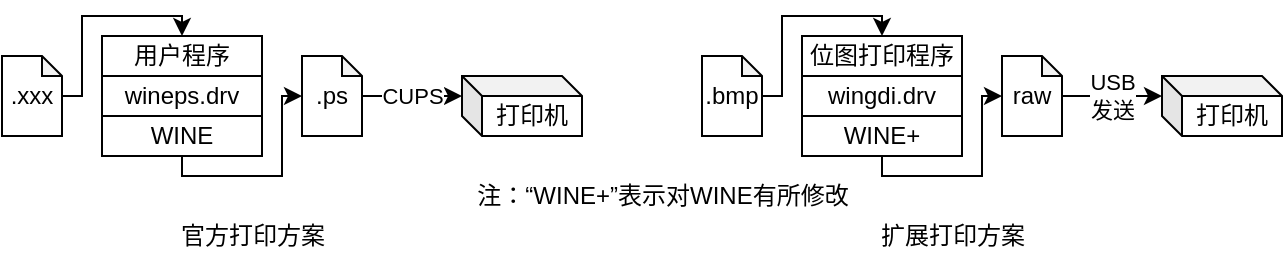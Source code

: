 <mxfile compressed="false" version="13.3.9" type="device">
  <diagram id="KC3V0pbK0u7srIkBsnDu" name="Page-1">
    <mxGraphModel dx="853" dy="518" grid="1" gridSize="10" guides="0" tooltips="1" connect="1" arrows="1" fold="1" page="1" pageScale="1" pageWidth="850" pageHeight="1100" math="0" shadow="0">
      <root>
        <mxCell id="0" />
        <mxCell id="1" parent="0" />
        <mxCell id="0oa0NgyIpc5mB97ulTpb-15" style="edgeStyle=orthogonalEdgeStyle;rounded=0;orthogonalLoop=1;jettySize=auto;html=1;" parent="1" source="0oa0NgyIpc5mB97ulTpb-2" target="0oa0NgyIpc5mB97ulTpb-8" edge="1">
          <mxGeometry relative="1" as="geometry">
            <Array as="points">
              <mxPoint x="480" y="120" />
              <mxPoint x="480" y="80" />
              <mxPoint x="530" y="80" />
            </Array>
          </mxGeometry>
        </mxCell>
        <mxCell id="0oa0NgyIpc5mB97ulTpb-2" value=".bmp" style="shape=note;whiteSpace=wrap;html=1;backgroundOutline=1;darkOpacity=0.05;size=10;" parent="1" vertex="1">
          <mxGeometry x="440" y="100" width="30" height="40" as="geometry" />
        </mxCell>
        <mxCell id="0oa0NgyIpc5mB97ulTpb-16" value="" style="edgeStyle=orthogonalEdgeStyle;rounded=0;orthogonalLoop=1;jettySize=auto;html=1;" parent="1" source="0oa0NgyIpc5mB97ulTpb-4" target="fFh3nOGs_2QmeGrrnL3s-1" edge="1">
          <mxGeometry x="-0.31" relative="1" as="geometry">
            <Array as="points">
              <mxPoint x="530" y="160" />
              <mxPoint x="580" y="160" />
              <mxPoint x="580" y="120" />
            </Array>
            <mxPoint as="offset" />
            <mxPoint x="550" y="170" as="sourcePoint" />
          </mxGeometry>
        </mxCell>
        <mxCell id="0oa0NgyIpc5mB97ulTpb-4" value="WINE+" style="rounded=0;whiteSpace=wrap;html=1;" parent="1" vertex="1">
          <mxGeometry x="490" y="130" width="80" height="20" as="geometry" />
        </mxCell>
        <mxCell id="0oa0NgyIpc5mB97ulTpb-5" value="wingdi.drv" style="rounded=0;whiteSpace=wrap;html=1;" parent="1" vertex="1">
          <mxGeometry x="490" y="110" width="80" height="20" as="geometry" />
        </mxCell>
        <mxCell id="0oa0NgyIpc5mB97ulTpb-8" value="位图打印程序" style="rounded=0;whiteSpace=wrap;html=1;" parent="1" vertex="1">
          <mxGeometry x="490" y="90" width="80" height="20" as="geometry" />
        </mxCell>
        <mxCell id="0oa0NgyIpc5mB97ulTpb-11" value="打印机" style="shape=cube;whiteSpace=wrap;html=1;boundedLbl=1;backgroundOutline=1;darkOpacity=0.05;darkOpacity2=0.1;size=10;" parent="1" vertex="1">
          <mxGeometry x="670" y="110" width="60" height="30" as="geometry" />
        </mxCell>
        <mxCell id="fFh3nOGs_2QmeGrrnL3s-1" value="raw" style="shape=note;whiteSpace=wrap;html=1;backgroundOutline=1;darkOpacity=0.05;size=10;" parent="1" vertex="1">
          <mxGeometry x="590" y="100" width="30" height="40" as="geometry" />
        </mxCell>
        <mxCell id="fFh3nOGs_2QmeGrrnL3s-2" value="USB&lt;br&gt;发送" style="endArrow=classic;html=1;entryX=0;entryY=0;entryDx=0;entryDy=10;entryPerimeter=0;" parent="1" source="fFh3nOGs_2QmeGrrnL3s-1" target="0oa0NgyIpc5mB97ulTpb-11" edge="1">
          <mxGeometry width="50" height="50" relative="1" as="geometry">
            <mxPoint x="590" y="210" as="sourcePoint" />
            <mxPoint x="670" y="123" as="targetPoint" />
          </mxGeometry>
        </mxCell>
        <mxCell id="fFh3nOGs_2QmeGrrnL3s-14" style="edgeStyle=orthogonalEdgeStyle;rounded=0;orthogonalLoop=1;jettySize=auto;html=1;" parent="1" source="fFh3nOGs_2QmeGrrnL3s-15" target="fFh3nOGs_2QmeGrrnL3s-19" edge="1">
          <mxGeometry relative="1" as="geometry">
            <Array as="points">
              <mxPoint x="130" y="120" />
              <mxPoint x="130" y="80" />
              <mxPoint x="180" y="80" />
            </Array>
          </mxGeometry>
        </mxCell>
        <mxCell id="fFh3nOGs_2QmeGrrnL3s-15" value=".xxx" style="shape=note;whiteSpace=wrap;html=1;backgroundOutline=1;darkOpacity=0.05;size=10;" parent="1" vertex="1">
          <mxGeometry x="90" y="100" width="30" height="40" as="geometry" />
        </mxCell>
        <mxCell id="fFh3nOGs_2QmeGrrnL3s-16" value="" style="edgeStyle=orthogonalEdgeStyle;rounded=0;orthogonalLoop=1;jettySize=auto;html=1;" parent="1" source="fFh3nOGs_2QmeGrrnL3s-17" target="fFh3nOGs_2QmeGrrnL3s-21" edge="1">
          <mxGeometry x="-0.31" relative="1" as="geometry">
            <Array as="points">
              <mxPoint x="180" y="160" />
              <mxPoint x="230" y="160" />
              <mxPoint x="230" y="120" />
            </Array>
            <mxPoint as="offset" />
            <mxPoint x="200" y="170" as="sourcePoint" />
          </mxGeometry>
        </mxCell>
        <mxCell id="fFh3nOGs_2QmeGrrnL3s-17" value="WINE" style="rounded=0;whiteSpace=wrap;html=1;" parent="1" vertex="1">
          <mxGeometry x="140" y="130" width="80" height="20" as="geometry" />
        </mxCell>
        <mxCell id="fFh3nOGs_2QmeGrrnL3s-18" value="wineps.drv" style="rounded=0;whiteSpace=wrap;html=1;" parent="1" vertex="1">
          <mxGeometry x="140" y="110" width="80" height="20" as="geometry" />
        </mxCell>
        <mxCell id="fFh3nOGs_2QmeGrrnL3s-19" value="用户程序" style="rounded=0;whiteSpace=wrap;html=1;" parent="1" vertex="1">
          <mxGeometry x="140" y="90" width="80" height="20" as="geometry" />
        </mxCell>
        <mxCell id="fFh3nOGs_2QmeGrrnL3s-20" value="打印机" style="shape=cube;whiteSpace=wrap;html=1;boundedLbl=1;backgroundOutline=1;darkOpacity=0.05;darkOpacity2=0.1;size=10;" parent="1" vertex="1">
          <mxGeometry x="320" y="110" width="60" height="30" as="geometry" />
        </mxCell>
        <mxCell id="fFh3nOGs_2QmeGrrnL3s-21" value=".ps" style="shape=note;whiteSpace=wrap;html=1;backgroundOutline=1;darkOpacity=0.05;size=10;" parent="1" vertex="1">
          <mxGeometry x="240" y="100" width="30" height="40" as="geometry" />
        </mxCell>
        <mxCell id="fFh3nOGs_2QmeGrrnL3s-22" value="CUPS" style="endArrow=classic;html=1;entryX=0;entryY=0;entryDx=0;entryDy=10;entryPerimeter=0;" parent="1" source="fFh3nOGs_2QmeGrrnL3s-21" target="fFh3nOGs_2QmeGrrnL3s-20" edge="1">
          <mxGeometry width="50" height="50" relative="1" as="geometry">
            <mxPoint x="240" y="210" as="sourcePoint" />
            <mxPoint x="320" y="123" as="targetPoint" />
          </mxGeometry>
        </mxCell>
        <mxCell id="fFh3nOGs_2QmeGrrnL3s-23" value="官方打印方案" style="text;html=1;align=center;verticalAlign=middle;resizable=0;points=[];autosize=1;" parent="1" vertex="1">
          <mxGeometry x="170" y="180" width="90" height="20" as="geometry" />
        </mxCell>
        <mxCell id="fFh3nOGs_2QmeGrrnL3s-24" value="扩展打印方案" style="text;html=1;align=center;verticalAlign=middle;resizable=0;points=[];autosize=1;" parent="1" vertex="1">
          <mxGeometry x="520" y="180" width="90" height="20" as="geometry" />
        </mxCell>
        <mxCell id="BBXzcSWdKJX2sVGiS3r7-1" value="注：“WINE+”表示对WINE有所修改" style="text;html=1;align=center;verticalAlign=middle;resizable=0;points=[];autosize=1;" vertex="1" parent="1">
          <mxGeometry x="320" y="160" width="200" height="20" as="geometry" />
        </mxCell>
      </root>
    </mxGraphModel>
  </diagram>
</mxfile>
